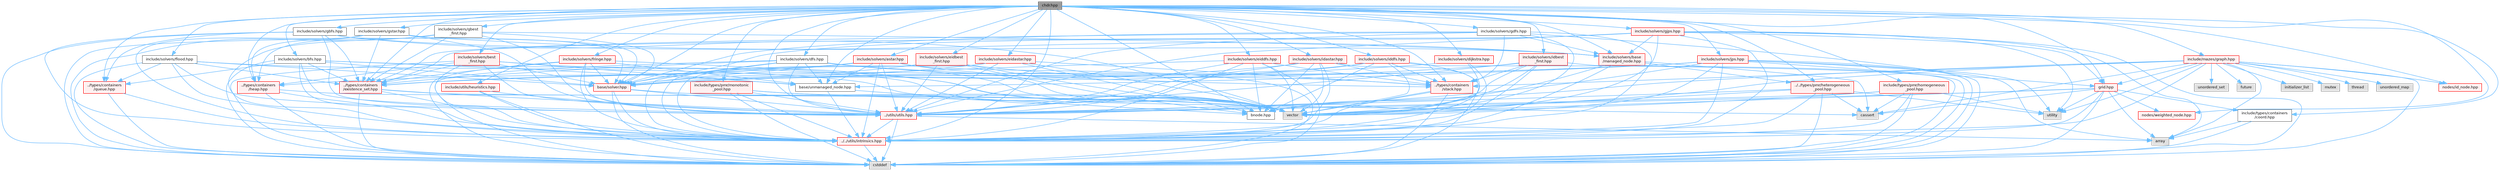 digraph "chdr.hpp"
{
 // LATEX_PDF_SIZE
  bgcolor="transparent";
  edge [fontname=Helvetica,fontsize=8,labelfontname=Helvetica,labelfontsize=8];
  node [fontname=Helvetica,fontsize=8,shape=box,height=0.2,width=0.4];
  Node1 [id="Node000001",label="chdr.hpp",height=0.2,width=0.4,color="gray40", fillcolor="grey60", style="filled", fontcolor="black",tooltip=" "];
  Node1 -> Node2 [id="edge1_Node000001_Node000002",color="steelblue1",style="solid",tooltip=" "];
  Node2 [id="Node000002",label="include/mazes/graph.hpp",height=0.2,width=0.4,color="red", fillcolor="#FFF0F0", style="filled",URL="$d9/de9/graph_8hpp.html",tooltip=" "];
  Node2 -> Node3 [id="edge2_Node000002_Node000003",color="steelblue1",style="solid",tooltip=" "];
  Node3 [id="Node000003",label="array",height=0.2,width=0.4,color="grey60", fillcolor="#E0E0E0", style="filled",tooltip=" "];
  Node2 -> Node4 [id="edge3_Node000002_Node000004",color="steelblue1",style="solid",tooltip=" "];
  Node4 [id="Node000004",label="cassert",height=0.2,width=0.4,color="grey60", fillcolor="#E0E0E0", style="filled",tooltip=" "];
  Node2 -> Node5 [id="edge4_Node000002_Node000005",color="steelblue1",style="solid",tooltip=" "];
  Node5 [id="Node000005",label="cstddef",height=0.2,width=0.4,color="grey60", fillcolor="#E0E0E0", style="filled",tooltip=" "];
  Node2 -> Node6 [id="edge5_Node000002_Node000006",color="steelblue1",style="solid",tooltip=" "];
  Node6 [id="Node000006",label="future",height=0.2,width=0.4,color="grey60", fillcolor="#E0E0E0", style="filled",tooltip=" "];
  Node2 -> Node7 [id="edge6_Node000002_Node000007",color="steelblue1",style="solid",tooltip=" "];
  Node7 [id="Node000007",label="initializer_list",height=0.2,width=0.4,color="grey60", fillcolor="#E0E0E0", style="filled",tooltip=" "];
  Node2 -> Node8 [id="edge7_Node000002_Node000008",color="steelblue1",style="solid",tooltip=" "];
  Node8 [id="Node000008",label="mutex",height=0.2,width=0.4,color="grey60", fillcolor="#E0E0E0", style="filled",tooltip=" "];
  Node2 -> Node9 [id="edge8_Node000002_Node000009",color="steelblue1",style="solid",tooltip=" "];
  Node9 [id="Node000009",label="thread",height=0.2,width=0.4,color="grey60", fillcolor="#E0E0E0", style="filled",tooltip=" "];
  Node2 -> Node10 [id="edge9_Node000002_Node000010",color="steelblue1",style="solid",tooltip=" "];
  Node10 [id="Node000010",label="unordered_map",height=0.2,width=0.4,color="grey60", fillcolor="#E0E0E0", style="filled",tooltip=" "];
  Node2 -> Node11 [id="edge10_Node000002_Node000011",color="steelblue1",style="solid",tooltip=" "];
  Node11 [id="Node000011",label="unordered_set",height=0.2,width=0.4,color="grey60", fillcolor="#E0E0E0", style="filled",tooltip=" "];
  Node2 -> Node12 [id="edge11_Node000002_Node000012",color="steelblue1",style="solid",tooltip=" "];
  Node12 [id="Node000012",label="utility",height=0.2,width=0.4,color="grey60", fillcolor="#E0E0E0", style="filled",tooltip=" "];
  Node2 -> Node13 [id="edge12_Node000002_Node000013",color="steelblue1",style="solid",tooltip=" "];
  Node13 [id="Node000013",label="vector",height=0.2,width=0.4,color="grey60", fillcolor="#E0E0E0", style="filled",tooltip=" "];
  Node2 -> Node15 [id="edge13_Node000002_Node000015",color="steelblue1",style="solid",tooltip=" "];
  Node15 [id="Node000015",label="../types/containers\l/stack.hpp",height=0.2,width=0.4,color="red", fillcolor="#FFF0F0", style="filled",URL="$df/d47/stack_8hpp.html",tooltip=" "];
  Node15 -> Node5 [id="edge14_Node000015_Node000005",color="steelblue1",style="solid",tooltip=" "];
  Node15 -> Node13 [id="edge15_Node000015_Node000013",color="steelblue1",style="solid",tooltip=" "];
  Node15 -> Node16 [id="edge16_Node000015_Node000016",color="steelblue1",style="solid",tooltip=" "];
  Node16 [id="Node000016",label="../../utils/intrinsics.hpp",height=0.2,width=0.4,color="red", fillcolor="#FFF0F0", style="filled",URL="$d7/d65/intrinsics_8hpp.html",tooltip=" "];
  Node16 -> Node5 [id="edge17_Node000016_Node000005",color="steelblue1",style="solid",tooltip=" "];
  Node2 -> Node19 [id="edge18_Node000002_Node000019",color="steelblue1",style="solid",tooltip=" "];
  Node19 [id="Node000019",label="../utils/utils.hpp",height=0.2,width=0.4,color="red", fillcolor="#FFF0F0", style="filled",URL="$df/d93/utils_8hpp.html",tooltip=" "];
  Node19 -> Node3 [id="edge19_Node000019_Node000003",color="steelblue1",style="solid",tooltip=" "];
  Node19 -> Node5 [id="edge20_Node000019_Node000005",color="steelblue1",style="solid",tooltip=" "];
  Node19 -> Node16 [id="edge21_Node000019_Node000016",color="steelblue1",style="solid",tooltip=" "];
  Node2 -> Node25 [id="edge22_Node000002_Node000025",color="steelblue1",style="solid",tooltip=" "];
  Node25 [id="Node000025",label="grid.hpp",height=0.2,width=0.4,color="red", fillcolor="#FFF0F0", style="filled",URL="$dc/d8a/grid_8hpp.html",tooltip=" "];
  Node25 -> Node3 [id="edge23_Node000025_Node000003",color="steelblue1",style="solid",tooltip=" "];
  Node25 -> Node4 [id="edge24_Node000025_Node000004",color="steelblue1",style="solid",tooltip=" "];
  Node25 -> Node5 [id="edge25_Node000025_Node000005",color="steelblue1",style="solid",tooltip=" "];
  Node25 -> Node12 [id="edge26_Node000025_Node000012",color="steelblue1",style="solid",tooltip=" "];
  Node25 -> Node13 [id="edge27_Node000025_Node000013",color="steelblue1",style="solid",tooltip=" "];
  Node25 -> Node19 [id="edge28_Node000025_Node000019",color="steelblue1",style="solid",tooltip=" "];
  Node25 -> Node27 [id="edge29_Node000025_Node000027",color="steelblue1",style="solid",tooltip=" "];
  Node27 [id="Node000027",label="nodes/weighted_node.hpp",height=0.2,width=0.4,color="red", fillcolor="#FFF0F0", style="filled",URL="$d1/d2d/weighted__node_8hpp.html",tooltip=" "];
  Node25 -> Node16 [id="edge30_Node000025_Node000016",color="steelblue1",style="solid",tooltip=" "];
  Node25 -> Node28 [id="edge31_Node000025_Node000028",color="steelblue1",style="solid",tooltip=" "];
  Node28 [id="Node000028",label="include/types/containers\l/coord.hpp",height=0.2,width=0.4,color="grey40", fillcolor="white", style="filled",URL="$d9/dfc/coord_8hpp.html",tooltip=" "];
  Node28 -> Node3 [id="edge32_Node000028_Node000003",color="steelblue1",style="solid",tooltip=" "];
  Node28 -> Node5 [id="edge33_Node000028_Node000005",color="steelblue1",style="solid",tooltip=" "];
  Node2 -> Node29 [id="edge34_Node000002_Node000029",color="steelblue1",style="solid",tooltip=" "];
  Node29 [id="Node000029",label="nodes/id_node.hpp",height=0.2,width=0.4,color="red", fillcolor="#FFF0F0", style="filled",URL="$d9/ddd/id__node_8hpp.html",tooltip=" "];
  Node2 -> Node16 [id="edge35_Node000002_Node000016",color="steelblue1",style="solid",tooltip=" "];
  Node1 -> Node25 [id="edge36_Node000001_Node000025",color="steelblue1",style="solid",tooltip=" "];
  Node1 -> Node29 [id="edge37_Node000001_Node000029",color="steelblue1",style="solid",tooltip=" "];
  Node1 -> Node27 [id="edge38_Node000001_Node000027",color="steelblue1",style="solid",tooltip=" "];
  Node1 -> Node30 [id="edge39_Node000001_Node000030",color="steelblue1",style="solid",tooltip=" "];
  Node30 [id="Node000030",label="include/solvers/astar.hpp",height=0.2,width=0.4,color="red", fillcolor="#FFF0F0", style="filled",URL="$dc/da9/astar_8hpp.html",tooltip=" "];
  Node30 -> Node5 [id="edge40_Node000030_Node000005",color="steelblue1",style="solid",tooltip=" "];
  Node30 -> Node13 [id="edge41_Node000030_Node000013",color="steelblue1",style="solid",tooltip=" "];
  Node30 -> Node31 [id="edge42_Node000030_Node000031",color="steelblue1",style="solid",tooltip=" "];
  Node31 [id="Node000031",label="../types/containers\l/existence_set.hpp",height=0.2,width=0.4,color="red", fillcolor="#FFF0F0", style="filled",URL="$d8/d62/existence__set_8hpp.html",tooltip=" "];
  Node31 -> Node5 [id="edge43_Node000031_Node000005",color="steelblue1",style="solid",tooltip=" "];
  Node31 -> Node13 [id="edge44_Node000031_Node000013",color="steelblue1",style="solid",tooltip=" "];
  Node31 -> Node19 [id="edge45_Node000031_Node000019",color="steelblue1",style="solid",tooltip=" "];
  Node31 -> Node16 [id="edge46_Node000031_Node000016",color="steelblue1",style="solid",tooltip=" "];
  Node30 -> Node32 [id="edge47_Node000030_Node000032",color="steelblue1",style="solid",tooltip=" "];
  Node32 [id="Node000032",label="../types/containers\l/heap.hpp",height=0.2,width=0.4,color="red", fillcolor="#FFF0F0", style="filled",URL="$da/d45/heap_8hpp.html",tooltip=" "];
  Node32 -> Node5 [id="edge48_Node000032_Node000005",color="steelblue1",style="solid",tooltip=" "];
  Node32 -> Node13 [id="edge49_Node000032_Node000013",color="steelblue1",style="solid",tooltip=" "];
  Node32 -> Node16 [id="edge50_Node000032_Node000016",color="steelblue1",style="solid",tooltip=" "];
  Node30 -> Node19 [id="edge51_Node000030_Node000019",color="steelblue1",style="solid",tooltip=" "];
  Node30 -> Node33 [id="edge52_Node000030_Node000033",color="steelblue1",style="solid",tooltip=" "];
  Node33 [id="Node000033",label="base/solver.hpp",height=0.2,width=0.4,color="red", fillcolor="#FFF0F0", style="filled",URL="$d2/d1c/solver_8hpp.html",tooltip=" "];
  Node33 -> Node5 [id="edge53_Node000033_Node000005",color="steelblue1",style="solid",tooltip=" "];
  Node33 -> Node13 [id="edge54_Node000033_Node000013",color="steelblue1",style="solid",tooltip=" "];
  Node33 -> Node19 [id="edge55_Node000033_Node000019",color="steelblue1",style="solid",tooltip=" "];
  Node33 -> Node16 [id="edge56_Node000033_Node000016",color="steelblue1",style="solid",tooltip=" "];
  Node30 -> Node34 [id="edge57_Node000030_Node000034",color="steelblue1",style="solid",tooltip=" "];
  Node34 [id="Node000034",label="base/unmanaged_node.hpp",height=0.2,width=0.4,color="grey40", fillcolor="white", style="filled",URL="$d0/def/unmanaged__node_8hpp.html",tooltip=" "];
  Node34 -> Node35 [id="edge58_Node000034_Node000035",color="steelblue1",style="solid",tooltip=" "];
  Node35 [id="Node000035",label="bnode.hpp",height=0.2,width=0.4,color="grey40", fillcolor="white", style="filled",URL="$dc/d3c/bnode_8hpp.html",tooltip=" "];
  Node34 -> Node16 [id="edge59_Node000034_Node000016",color="steelblue1",style="solid",tooltip=" "];
  Node30 -> Node16 [id="edge60_Node000030_Node000016",color="steelblue1",style="solid",tooltip=" "];
  Node1 -> Node35 [id="edge61_Node000001_Node000035",color="steelblue1",style="solid",tooltip=" "];
  Node1 -> Node36 [id="edge62_Node000001_Node000036",color="steelblue1",style="solid",tooltip=" "];
  Node36 [id="Node000036",label="include/solvers/base\l/managed_node.hpp",height=0.2,width=0.4,color="red", fillcolor="#FFF0F0", style="filled",URL="$da/deb/managed__node_8hpp.html",tooltip=" "];
  Node36 -> Node4 [id="edge63_Node000036_Node000004",color="steelblue1",style="solid",tooltip=" "];
  Node36 -> Node35 [id="edge64_Node000036_Node000035",color="steelblue1",style="solid",tooltip=" "];
  Node36 -> Node38 [id="edge65_Node000036_Node000038",color="steelblue1",style="solid",tooltip=" "];
  Node38 [id="Node000038",label="../../types/pmr/heterogeneous\l_pool.hpp",height=0.2,width=0.4,color="red", fillcolor="#FFF0F0", style="filled",URL="$d9/df8/heterogeneous__pool_8hpp.html",tooltip=" "];
  Node38 -> Node4 [id="edge66_Node000038_Node000004",color="steelblue1",style="solid",tooltip=" "];
  Node38 -> Node5 [id="edge67_Node000038_Node000005",color="steelblue1",style="solid",tooltip=" "];
  Node38 -> Node12 [id="edge68_Node000038_Node000012",color="steelblue1",style="solid",tooltip=" "];
  Node38 -> Node13 [id="edge69_Node000038_Node000013",color="steelblue1",style="solid",tooltip=" "];
  Node38 -> Node16 [id="edge70_Node000038_Node000016",color="steelblue1",style="solid",tooltip=" "];
  Node38 -> Node19 [id="edge71_Node000038_Node000019",color="steelblue1",style="solid",tooltip=" "];
  Node36 -> Node16 [id="edge72_Node000036_Node000016",color="steelblue1",style="solid",tooltip=" "];
  Node1 -> Node33 [id="edge73_Node000001_Node000033",color="steelblue1",style="solid",tooltip=" "];
  Node1 -> Node34 [id="edge74_Node000001_Node000034",color="steelblue1",style="solid",tooltip=" "];
  Node1 -> Node41 [id="edge75_Node000001_Node000041",color="steelblue1",style="solid",tooltip=" "];
  Node41 [id="Node000041",label="include/solvers/best\l_first.hpp",height=0.2,width=0.4,color="red", fillcolor="#FFF0F0", style="filled",URL="$d3/d77/best__first_8hpp.html",tooltip=" "];
  Node41 -> Node5 [id="edge76_Node000041_Node000005",color="steelblue1",style="solid",tooltip=" "];
  Node41 -> Node13 [id="edge77_Node000041_Node000013",color="steelblue1",style="solid",tooltip=" "];
  Node41 -> Node31 [id="edge78_Node000041_Node000031",color="steelblue1",style="solid",tooltip=" "];
  Node41 -> Node32 [id="edge79_Node000041_Node000032",color="steelblue1",style="solid",tooltip=" "];
  Node41 -> Node19 [id="edge80_Node000041_Node000019",color="steelblue1",style="solid",tooltip=" "];
  Node41 -> Node33 [id="edge81_Node000041_Node000033",color="steelblue1",style="solid",tooltip=" "];
  Node41 -> Node34 [id="edge82_Node000041_Node000034",color="steelblue1",style="solid",tooltip=" "];
  Node41 -> Node16 [id="edge83_Node000041_Node000016",color="steelblue1",style="solid",tooltip=" "];
  Node1 -> Node42 [id="edge84_Node000001_Node000042",color="steelblue1",style="solid",tooltip=" "];
  Node42 [id="Node000042",label="include/solvers/bfs.hpp",height=0.2,width=0.4,color="grey40", fillcolor="white", style="filled",URL="$da/d36/bfs_8hpp.html",tooltip=" "];
  Node42 -> Node5 [id="edge85_Node000042_Node000005",color="steelblue1",style="solid",tooltip=" "];
  Node42 -> Node13 [id="edge86_Node000042_Node000013",color="steelblue1",style="solid",tooltip=" "];
  Node42 -> Node31 [id="edge87_Node000042_Node000031",color="steelblue1",style="solid",tooltip=" "];
  Node42 -> Node43 [id="edge88_Node000042_Node000043",color="steelblue1",style="solid",tooltip=" "];
  Node43 [id="Node000043",label="../types/containers\l/queue.hpp",height=0.2,width=0.4,color="red", fillcolor="#FFF0F0", style="filled",URL="$d7/ded/queue_8hpp.html",tooltip=" "];
  Node43 -> Node5 [id="edge89_Node000043_Node000005",color="steelblue1",style="solid",tooltip=" "];
  Node43 -> Node16 [id="edge90_Node000043_Node000016",color="steelblue1",style="solid",tooltip=" "];
  Node42 -> Node19 [id="edge91_Node000042_Node000019",color="steelblue1",style="solid",tooltip=" "];
  Node42 -> Node33 [id="edge92_Node000042_Node000033",color="steelblue1",style="solid",tooltip=" "];
  Node42 -> Node34 [id="edge93_Node000042_Node000034",color="steelblue1",style="solid",tooltip=" "];
  Node42 -> Node16 [id="edge94_Node000042_Node000016",color="steelblue1",style="solid",tooltip=" "];
  Node1 -> Node45 [id="edge95_Node000001_Node000045",color="steelblue1",style="solid",tooltip=" "];
  Node45 [id="Node000045",label="include/solvers/dfs.hpp",height=0.2,width=0.4,color="grey40", fillcolor="white", style="filled",URL="$d3/dec/dfs_8hpp.html",tooltip=" "];
  Node45 -> Node5 [id="edge96_Node000045_Node000005",color="steelblue1",style="solid",tooltip=" "];
  Node45 -> Node13 [id="edge97_Node000045_Node000013",color="steelblue1",style="solid",tooltip=" "];
  Node45 -> Node31 [id="edge98_Node000045_Node000031",color="steelblue1",style="solid",tooltip=" "];
  Node45 -> Node15 [id="edge99_Node000045_Node000015",color="steelblue1",style="solid",tooltip=" "];
  Node45 -> Node19 [id="edge100_Node000045_Node000019",color="steelblue1",style="solid",tooltip=" "];
  Node45 -> Node33 [id="edge101_Node000045_Node000033",color="steelblue1",style="solid",tooltip=" "];
  Node45 -> Node34 [id="edge102_Node000045_Node000034",color="steelblue1",style="solid",tooltip=" "];
  Node45 -> Node16 [id="edge103_Node000045_Node000016",color="steelblue1",style="solid",tooltip=" "];
  Node1 -> Node46 [id="edge104_Node000001_Node000046",color="steelblue1",style="solid",tooltip=" "];
  Node46 [id="Node000046",label="include/solvers/dijkstra.hpp",height=0.2,width=0.4,color="red", fillcolor="#FFF0F0", style="filled",URL="$d3/d11/dijkstra_8hpp.html",tooltip=" "];
  Node46 -> Node13 [id="edge105_Node000046_Node000013",color="steelblue1",style="solid",tooltip=" "];
  Node46 -> Node33 [id="edge106_Node000046_Node000033",color="steelblue1",style="solid",tooltip=" "];
  Node46 -> Node16 [id="edge107_Node000046_Node000016",color="steelblue1",style="solid",tooltip=" "];
  Node1 -> Node48 [id="edge108_Node000001_Node000048",color="steelblue1",style="solid",tooltip=" "];
  Node48 [id="Node000048",label="include/solvers/eidastar.hpp",height=0.2,width=0.4,color="red", fillcolor="#FFF0F0", style="filled",URL="$d6/ded/eidastar_8hpp.html",tooltip=" "];
  Node48 -> Node13 [id="edge109_Node000048_Node000013",color="steelblue1",style="solid",tooltip=" "];
  Node48 -> Node15 [id="edge110_Node000048_Node000015",color="steelblue1",style="solid",tooltip=" "];
  Node48 -> Node19 [id="edge111_Node000048_Node000019",color="steelblue1",style="solid",tooltip=" "];
  Node48 -> Node35 [id="edge112_Node000048_Node000035",color="steelblue1",style="solid",tooltip=" "];
  Node48 -> Node33 [id="edge113_Node000048_Node000033",color="steelblue1",style="solid",tooltip=" "];
  Node48 -> Node16 [id="edge114_Node000048_Node000016",color="steelblue1",style="solid",tooltip=" "];
  Node1 -> Node49 [id="edge115_Node000001_Node000049",color="steelblue1",style="solid",tooltip=" "];
  Node49 [id="Node000049",label="include/solvers/eidbest\l_first.hpp",height=0.2,width=0.4,color="red", fillcolor="#FFF0F0", style="filled",URL="$d8/d85/eidbest__first_8hpp.html",tooltip=" "];
  Node49 -> Node13 [id="edge116_Node000049_Node000013",color="steelblue1",style="solid",tooltip=" "];
  Node49 -> Node15 [id="edge117_Node000049_Node000015",color="steelblue1",style="solid",tooltip=" "];
  Node49 -> Node19 [id="edge118_Node000049_Node000019",color="steelblue1",style="solid",tooltip=" "];
  Node49 -> Node35 [id="edge119_Node000049_Node000035",color="steelblue1",style="solid",tooltip=" "];
  Node49 -> Node33 [id="edge120_Node000049_Node000033",color="steelblue1",style="solid",tooltip=" "];
  Node49 -> Node16 [id="edge121_Node000049_Node000016",color="steelblue1",style="solid",tooltip=" "];
  Node1 -> Node50 [id="edge122_Node000001_Node000050",color="steelblue1",style="solid",tooltip=" "];
  Node50 [id="Node000050",label="include/solvers/eiddfs.hpp",height=0.2,width=0.4,color="red", fillcolor="#FFF0F0", style="filled",URL="$dd/d95/eiddfs_8hpp.html",tooltip=" "];
  Node50 -> Node5 [id="edge123_Node000050_Node000005",color="steelblue1",style="solid",tooltip=" "];
  Node50 -> Node13 [id="edge124_Node000050_Node000013",color="steelblue1",style="solid",tooltip=" "];
  Node50 -> Node15 [id="edge125_Node000050_Node000015",color="steelblue1",style="solid",tooltip=" "];
  Node50 -> Node19 [id="edge126_Node000050_Node000019",color="steelblue1",style="solid",tooltip=" "];
  Node50 -> Node35 [id="edge127_Node000050_Node000035",color="steelblue1",style="solid",tooltip=" "];
  Node50 -> Node33 [id="edge128_Node000050_Node000033",color="steelblue1",style="solid",tooltip=" "];
  Node50 -> Node16 [id="edge129_Node000050_Node000016",color="steelblue1",style="solid",tooltip=" "];
  Node1 -> Node51 [id="edge130_Node000001_Node000051",color="steelblue1",style="solid",tooltip=" "];
  Node51 [id="Node000051",label="include/solvers/flood.hpp",height=0.2,width=0.4,color="grey40", fillcolor="white", style="filled",URL="$d8/d12/flood_8hpp.html",tooltip=" "];
  Node51 -> Node5 [id="edge131_Node000051_Node000005",color="steelblue1",style="solid",tooltip=" "];
  Node51 -> Node13 [id="edge132_Node000051_Node000013",color="steelblue1",style="solid",tooltip=" "];
  Node51 -> Node31 [id="edge133_Node000051_Node000031",color="steelblue1",style="solid",tooltip=" "];
  Node51 -> Node43 [id="edge134_Node000051_Node000043",color="steelblue1",style="solid",tooltip=" "];
  Node51 -> Node19 [id="edge135_Node000051_Node000019",color="steelblue1",style="solid",tooltip=" "];
  Node51 -> Node33 [id="edge136_Node000051_Node000033",color="steelblue1",style="solid",tooltip=" "];
  Node51 -> Node16 [id="edge137_Node000051_Node000016",color="steelblue1",style="solid",tooltip=" "];
  Node1 -> Node52 [id="edge138_Node000001_Node000052",color="steelblue1",style="solid",tooltip=" "];
  Node52 [id="Node000052",label="include/solvers/fringe.hpp",height=0.2,width=0.4,color="red", fillcolor="#FFF0F0", style="filled",URL="$d8/dd5/fringe_8hpp.html",tooltip=" "];
  Node52 -> Node5 [id="edge139_Node000052_Node000005",color="steelblue1",style="solid",tooltip=" "];
  Node52 -> Node13 [id="edge140_Node000052_Node000013",color="steelblue1",style="solid",tooltip=" "];
  Node52 -> Node31 [id="edge141_Node000052_Node000031",color="steelblue1",style="solid",tooltip=" "];
  Node52 -> Node19 [id="edge142_Node000052_Node000019",color="steelblue1",style="solid",tooltip=" "];
  Node52 -> Node33 [id="edge143_Node000052_Node000033",color="steelblue1",style="solid",tooltip=" "];
  Node52 -> Node34 [id="edge144_Node000052_Node000034",color="steelblue1",style="solid",tooltip=" "];
  Node52 -> Node16 [id="edge145_Node000052_Node000016",color="steelblue1",style="solid",tooltip=" "];
  Node1 -> Node53 [id="edge146_Node000001_Node000053",color="steelblue1",style="solid",tooltip=" "];
  Node53 [id="Node000053",label="include/solvers/gbest\l_first.hpp",height=0.2,width=0.4,color="grey40", fillcolor="white", style="filled",URL="$d3/d3e/gbest__first_8hpp.html",tooltip=" "];
  Node53 -> Node5 [id="edge147_Node000053_Node000005",color="steelblue1",style="solid",tooltip=" "];
  Node53 -> Node36 [id="edge148_Node000053_Node000036",color="steelblue1",style="solid",tooltip=" "];
  Node53 -> Node31 [id="edge149_Node000053_Node000031",color="steelblue1",style="solid",tooltip=" "];
  Node53 -> Node32 [id="edge150_Node000053_Node000032",color="steelblue1",style="solid",tooltip=" "];
  Node53 -> Node19 [id="edge151_Node000053_Node000019",color="steelblue1",style="solid",tooltip=" "];
  Node53 -> Node33 [id="edge152_Node000053_Node000033",color="steelblue1",style="solid",tooltip=" "];
  Node53 -> Node16 [id="edge153_Node000053_Node000016",color="steelblue1",style="solid",tooltip=" "];
  Node1 -> Node54 [id="edge154_Node000001_Node000054",color="steelblue1",style="solid",tooltip=" "];
  Node54 [id="Node000054",label="include/solvers/gbfs.hpp",height=0.2,width=0.4,color="grey40", fillcolor="white", style="filled",URL="$de/d94/gbfs_8hpp.html",tooltip=" "];
  Node54 -> Node5 [id="edge155_Node000054_Node000005",color="steelblue1",style="solid",tooltip=" "];
  Node54 -> Node13 [id="edge156_Node000054_Node000013",color="steelblue1",style="solid",tooltip=" "];
  Node54 -> Node31 [id="edge157_Node000054_Node000031",color="steelblue1",style="solid",tooltip=" "];
  Node54 -> Node43 [id="edge158_Node000054_Node000043",color="steelblue1",style="solid",tooltip=" "];
  Node54 -> Node19 [id="edge159_Node000054_Node000019",color="steelblue1",style="solid",tooltip=" "];
  Node54 -> Node36 [id="edge160_Node000054_Node000036",color="steelblue1",style="solid",tooltip=" "];
  Node54 -> Node33 [id="edge161_Node000054_Node000033",color="steelblue1",style="solid",tooltip=" "];
  Node54 -> Node16 [id="edge162_Node000054_Node000016",color="steelblue1",style="solid",tooltip=" "];
  Node1 -> Node55 [id="edge163_Node000001_Node000055",color="steelblue1",style="solid",tooltip=" "];
  Node55 [id="Node000055",label="include/solvers/gdfs.hpp",height=0.2,width=0.4,color="grey40", fillcolor="white", style="filled",URL="$d4/df2/gdfs_8hpp.html",tooltip=" "];
  Node55 -> Node5 [id="edge164_Node000055_Node000005",color="steelblue1",style="solid",tooltip=" "];
  Node55 -> Node13 [id="edge165_Node000055_Node000013",color="steelblue1",style="solid",tooltip=" "];
  Node55 -> Node31 [id="edge166_Node000055_Node000031",color="steelblue1",style="solid",tooltip=" "];
  Node55 -> Node15 [id="edge167_Node000055_Node000015",color="steelblue1",style="solid",tooltip=" "];
  Node55 -> Node19 [id="edge168_Node000055_Node000019",color="steelblue1",style="solid",tooltip=" "];
  Node55 -> Node36 [id="edge169_Node000055_Node000036",color="steelblue1",style="solid",tooltip=" "];
  Node55 -> Node33 [id="edge170_Node000055_Node000033",color="steelblue1",style="solid",tooltip=" "];
  Node55 -> Node16 [id="edge171_Node000055_Node000016",color="steelblue1",style="solid",tooltip=" "];
  Node1 -> Node56 [id="edge172_Node000001_Node000056",color="steelblue1",style="solid",tooltip=" "];
  Node56 [id="Node000056",label="include/solvers/gjps.hpp",height=0.2,width=0.4,color="red", fillcolor="#FFF0F0", style="filled",URL="$d3/d3e/gjps_8hpp.html",tooltip=" "];
  Node56 -> Node3 [id="edge173_Node000056_Node000003",color="steelblue1",style="solid",tooltip=" "];
  Node56 -> Node5 [id="edge174_Node000056_Node000005",color="steelblue1",style="solid",tooltip=" "];
  Node56 -> Node12 [id="edge175_Node000056_Node000012",color="steelblue1",style="solid",tooltip=" "];
  Node56 -> Node13 [id="edge176_Node000056_Node000013",color="steelblue1",style="solid",tooltip=" "];
  Node56 -> Node25 [id="edge177_Node000056_Node000025",color="steelblue1",style="solid",tooltip=" "];
  Node56 -> Node31 [id="edge178_Node000056_Node000031",color="steelblue1",style="solid",tooltip=" "];
  Node56 -> Node19 [id="edge179_Node000056_Node000019",color="steelblue1",style="solid",tooltip=" "];
  Node56 -> Node36 [id="edge180_Node000056_Node000036",color="steelblue1",style="solid",tooltip=" "];
  Node56 -> Node33 [id="edge181_Node000056_Node000033",color="steelblue1",style="solid",tooltip=" "];
  Node56 -> Node16 [id="edge182_Node000056_Node000016",color="steelblue1",style="solid",tooltip=" "];
  Node1 -> Node57 [id="edge183_Node000001_Node000057",color="steelblue1",style="solid",tooltip=" "];
  Node57 [id="Node000057",label="include/solvers/gstar.hpp",height=0.2,width=0.4,color="grey40", fillcolor="white", style="filled",URL="$d1/def/gstar_8hpp.html",tooltip=" "];
  Node57 -> Node5 [id="edge184_Node000057_Node000005",color="steelblue1",style="solid",tooltip=" "];
  Node57 -> Node36 [id="edge185_Node000057_Node000036",color="steelblue1",style="solid",tooltip=" "];
  Node57 -> Node31 [id="edge186_Node000057_Node000031",color="steelblue1",style="solid",tooltip=" "];
  Node57 -> Node32 [id="edge187_Node000057_Node000032",color="steelblue1",style="solid",tooltip=" "];
  Node57 -> Node19 [id="edge188_Node000057_Node000019",color="steelblue1",style="solid",tooltip=" "];
  Node57 -> Node33 [id="edge189_Node000057_Node000033",color="steelblue1",style="solid",tooltip=" "];
  Node57 -> Node16 [id="edge190_Node000057_Node000016",color="steelblue1",style="solid",tooltip=" "];
  Node1 -> Node58 [id="edge191_Node000001_Node000058",color="steelblue1",style="solid",tooltip=" "];
  Node58 [id="Node000058",label="include/solvers/idastar.hpp",height=0.2,width=0.4,color="red", fillcolor="#FFF0F0", style="filled",URL="$db/df9/idastar_8hpp.html",tooltip=" "];
  Node58 -> Node5 [id="edge192_Node000058_Node000005",color="steelblue1",style="solid",tooltip=" "];
  Node58 -> Node13 [id="edge193_Node000058_Node000013",color="steelblue1",style="solid",tooltip=" "];
  Node58 -> Node15 [id="edge194_Node000058_Node000015",color="steelblue1",style="solid",tooltip=" "];
  Node58 -> Node19 [id="edge195_Node000058_Node000019",color="steelblue1",style="solid",tooltip=" "];
  Node58 -> Node35 [id="edge196_Node000058_Node000035",color="steelblue1",style="solid",tooltip=" "];
  Node58 -> Node33 [id="edge197_Node000058_Node000033",color="steelblue1",style="solid",tooltip=" "];
  Node58 -> Node16 [id="edge198_Node000058_Node000016",color="steelblue1",style="solid",tooltip=" "];
  Node1 -> Node59 [id="edge199_Node000001_Node000059",color="steelblue1",style="solid",tooltip=" "];
  Node59 [id="Node000059",label="include/solvers/idbest\l_first.hpp",height=0.2,width=0.4,color="red", fillcolor="#FFF0F0", style="filled",URL="$d1/d3a/idbest__first_8hpp.html",tooltip=" "];
  Node59 -> Node5 [id="edge200_Node000059_Node000005",color="steelblue1",style="solid",tooltip=" "];
  Node59 -> Node13 [id="edge201_Node000059_Node000013",color="steelblue1",style="solid",tooltip=" "];
  Node59 -> Node15 [id="edge202_Node000059_Node000015",color="steelblue1",style="solid",tooltip=" "];
  Node59 -> Node19 [id="edge203_Node000059_Node000019",color="steelblue1",style="solid",tooltip=" "];
  Node59 -> Node35 [id="edge204_Node000059_Node000035",color="steelblue1",style="solid",tooltip=" "];
  Node59 -> Node33 [id="edge205_Node000059_Node000033",color="steelblue1",style="solid",tooltip=" "];
  Node59 -> Node16 [id="edge206_Node000059_Node000016",color="steelblue1",style="solid",tooltip=" "];
  Node1 -> Node60 [id="edge207_Node000001_Node000060",color="steelblue1",style="solid",tooltip=" "];
  Node60 [id="Node000060",label="include/solvers/iddfs.hpp",height=0.2,width=0.4,color="red", fillcolor="#FFF0F0", style="filled",URL="$df/d71/iddfs_8hpp.html",tooltip=" "];
  Node60 -> Node5 [id="edge208_Node000060_Node000005",color="steelblue1",style="solid",tooltip=" "];
  Node60 -> Node13 [id="edge209_Node000060_Node000013",color="steelblue1",style="solid",tooltip=" "];
  Node60 -> Node15 [id="edge210_Node000060_Node000015",color="steelblue1",style="solid",tooltip=" "];
  Node60 -> Node19 [id="edge211_Node000060_Node000019",color="steelblue1",style="solid",tooltip=" "];
  Node60 -> Node35 [id="edge212_Node000060_Node000035",color="steelblue1",style="solid",tooltip=" "];
  Node60 -> Node33 [id="edge213_Node000060_Node000033",color="steelblue1",style="solid",tooltip=" "];
  Node60 -> Node16 [id="edge214_Node000060_Node000016",color="steelblue1",style="solid",tooltip=" "];
  Node1 -> Node61 [id="edge215_Node000001_Node000061",color="steelblue1",style="solid",tooltip=" "];
  Node61 [id="Node000061",label="include/solvers/jps.hpp",height=0.2,width=0.4,color="red", fillcolor="#FFF0F0", style="filled",URL="$d9/de6/jps_8hpp.html",tooltip=" "];
  Node61 -> Node3 [id="edge216_Node000061_Node000003",color="steelblue1",style="solid",tooltip=" "];
  Node61 -> Node5 [id="edge217_Node000061_Node000005",color="steelblue1",style="solid",tooltip=" "];
  Node61 -> Node12 [id="edge218_Node000061_Node000012",color="steelblue1",style="solid",tooltip=" "];
  Node61 -> Node13 [id="edge219_Node000061_Node000013",color="steelblue1",style="solid",tooltip=" "];
  Node61 -> Node25 [id="edge220_Node000061_Node000025",color="steelblue1",style="solid",tooltip=" "];
  Node61 -> Node31 [id="edge221_Node000061_Node000031",color="steelblue1",style="solid",tooltip=" "];
  Node61 -> Node19 [id="edge222_Node000061_Node000019",color="steelblue1",style="solid",tooltip=" "];
  Node61 -> Node33 [id="edge223_Node000061_Node000033",color="steelblue1",style="solid",tooltip=" "];
  Node61 -> Node34 [id="edge224_Node000061_Node000034",color="steelblue1",style="solid",tooltip=" "];
  Node61 -> Node16 [id="edge225_Node000061_Node000016",color="steelblue1",style="solid",tooltip=" "];
  Node1 -> Node28 [id="edge226_Node000001_Node000028",color="steelblue1",style="solid",tooltip=" "];
  Node1 -> Node31 [id="edge227_Node000001_Node000031",color="steelblue1",style="solid",tooltip=" "];
  Node1 -> Node32 [id="edge228_Node000001_Node000032",color="steelblue1",style="solid",tooltip=" "];
  Node1 -> Node43 [id="edge229_Node000001_Node000043",color="steelblue1",style="solid",tooltip=" "];
  Node1 -> Node15 [id="edge230_Node000001_Node000015",color="steelblue1",style="solid",tooltip=" "];
  Node1 -> Node38 [id="edge231_Node000001_Node000038",color="steelblue1",style="solid",tooltip=" "];
  Node1 -> Node62 [id="edge232_Node000001_Node000062",color="steelblue1",style="solid",tooltip=" "];
  Node62 [id="Node000062",label="include/types/pmr/homogeneous\l_pool.hpp",height=0.2,width=0.4,color="red", fillcolor="#FFF0F0", style="filled",URL="$d5/d3c/homogeneous__pool_8hpp.html",tooltip=" "];
  Node62 -> Node4 [id="edge233_Node000062_Node000004",color="steelblue1",style="solid",tooltip=" "];
  Node62 -> Node5 [id="edge234_Node000062_Node000005",color="steelblue1",style="solid",tooltip=" "];
  Node62 -> Node12 [id="edge235_Node000062_Node000012",color="steelblue1",style="solid",tooltip=" "];
  Node62 -> Node13 [id="edge236_Node000062_Node000013",color="steelblue1",style="solid",tooltip=" "];
  Node62 -> Node16 [id="edge237_Node000062_Node000016",color="steelblue1",style="solid",tooltip=" "];
  Node62 -> Node19 [id="edge238_Node000062_Node000019",color="steelblue1",style="solid",tooltip=" "];
  Node1 -> Node63 [id="edge239_Node000001_Node000063",color="steelblue1",style="solid",tooltip=" "];
  Node63 [id="Node000063",label="include/types/pmr/monotonic\l_pool.hpp",height=0.2,width=0.4,color="red", fillcolor="#FFF0F0", style="filled",URL="$d4/d99/monotonic__pool_8hpp.html",tooltip=" "];
  Node63 -> Node4 [id="edge240_Node000063_Node000004",color="steelblue1",style="solid",tooltip=" "];
  Node63 -> Node5 [id="edge241_Node000063_Node000005",color="steelblue1",style="solid",tooltip=" "];
  Node63 -> Node13 [id="edge242_Node000063_Node000013",color="steelblue1",style="solid",tooltip=" "];
  Node63 -> Node19 [id="edge243_Node000063_Node000019",color="steelblue1",style="solid",tooltip=" "];
  Node63 -> Node16 [id="edge244_Node000063_Node000016",color="steelblue1",style="solid",tooltip=" "];
  Node1 -> Node65 [id="edge245_Node000001_Node000065",color="steelblue1",style="solid",tooltip=" "];
  Node65 [id="Node000065",label="include/utils/heuristics.hpp",height=0.2,width=0.4,color="red", fillcolor="#FFF0F0", style="filled",URL="$df/d24/heuristics_8hpp.html",tooltip=" "];
  Node65 -> Node5 [id="edge246_Node000065_Node000005",color="steelblue1",style="solid",tooltip=" "];
  Node65 -> Node19 [id="edge247_Node000065_Node000019",color="steelblue1",style="solid",tooltip=" "];
  Node65 -> Node16 [id="edge248_Node000065_Node000016",color="steelblue1",style="solid",tooltip=" "];
  Node1 -> Node16 [id="edge249_Node000001_Node000016",color="steelblue1",style="solid",tooltip=" "];
  Node1 -> Node19 [id="edge250_Node000001_Node000019",color="steelblue1",style="solid",tooltip=" "];
}
